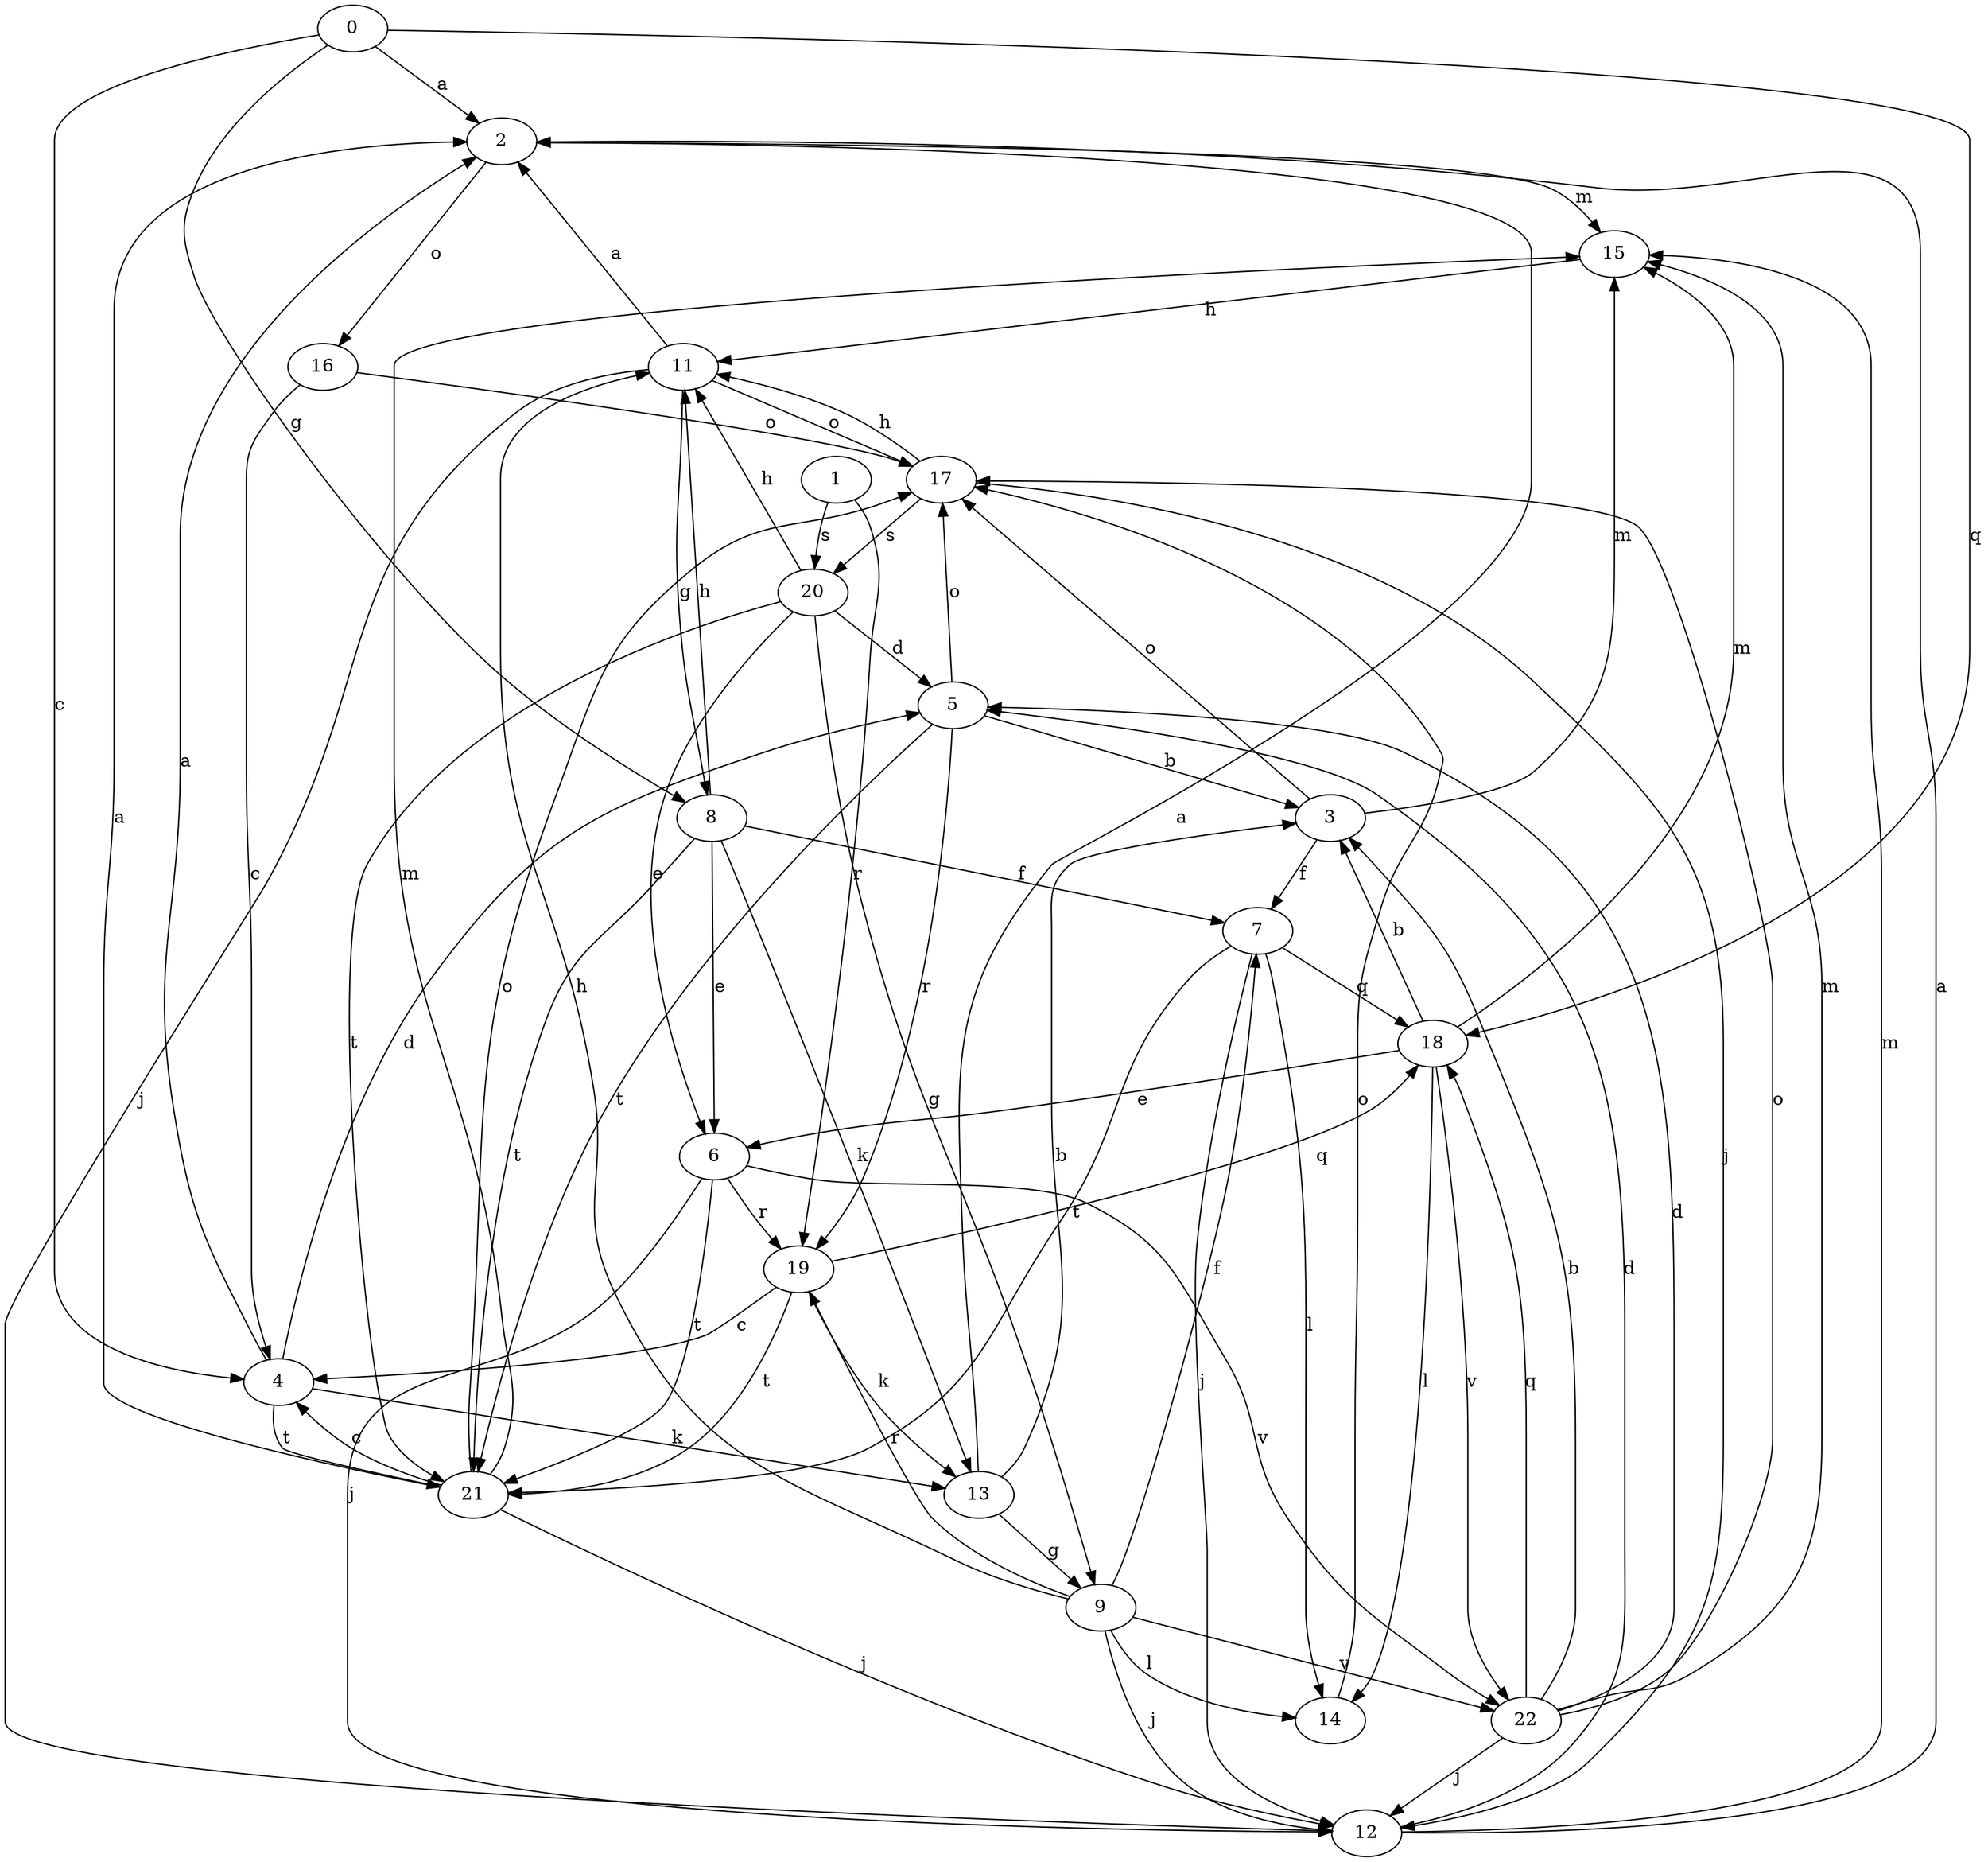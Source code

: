 strict digraph  {
2;
3;
4;
5;
6;
0;
1;
7;
8;
9;
11;
12;
13;
14;
15;
16;
17;
18;
19;
20;
21;
22;
2 -> 15  [label=m];
2 -> 16  [label=o];
3 -> 7  [label=f];
3 -> 15  [label=m];
3 -> 17  [label=o];
4 -> 2  [label=a];
4 -> 5  [label=d];
4 -> 13  [label=k];
4 -> 21  [label=t];
5 -> 3  [label=b];
5 -> 17  [label=o];
5 -> 19  [label=r];
5 -> 21  [label=t];
6 -> 12  [label=j];
6 -> 19  [label=r];
6 -> 21  [label=t];
6 -> 22  [label=v];
0 -> 2  [label=a];
0 -> 4  [label=c];
0 -> 8  [label=g];
0 -> 18  [label=q];
1 -> 19  [label=r];
1 -> 20  [label=s];
7 -> 12  [label=j];
7 -> 14  [label=l];
7 -> 18  [label=q];
7 -> 21  [label=t];
8 -> 6  [label=e];
8 -> 7  [label=f];
8 -> 11  [label=h];
8 -> 13  [label=k];
8 -> 21  [label=t];
9 -> 7  [label=f];
9 -> 11  [label=h];
9 -> 12  [label=j];
9 -> 14  [label=l];
9 -> 19  [label=r];
9 -> 22  [label=v];
11 -> 2  [label=a];
11 -> 8  [label=g];
11 -> 12  [label=j];
11 -> 17  [label=o];
12 -> 2  [label=a];
12 -> 5  [label=d];
12 -> 15  [label=m];
13 -> 2  [label=a];
13 -> 3  [label=b];
13 -> 9  [label=g];
14 -> 17  [label=o];
15 -> 11  [label=h];
16 -> 4  [label=c];
16 -> 17  [label=o];
17 -> 11  [label=h];
17 -> 12  [label=j];
17 -> 20  [label=s];
18 -> 3  [label=b];
18 -> 6  [label=e];
18 -> 14  [label=l];
18 -> 15  [label=m];
18 -> 22  [label=v];
19 -> 4  [label=c];
19 -> 13  [label=k];
19 -> 18  [label=q];
19 -> 21  [label=t];
20 -> 5  [label=d];
20 -> 6  [label=e];
20 -> 9  [label=g];
20 -> 11  [label=h];
20 -> 21  [label=t];
21 -> 2  [label=a];
21 -> 4  [label=c];
21 -> 12  [label=j];
21 -> 15  [label=m];
21 -> 17  [label=o];
22 -> 3  [label=b];
22 -> 5  [label=d];
22 -> 12  [label=j];
22 -> 15  [label=m];
22 -> 17  [label=o];
22 -> 18  [label=q];
}
